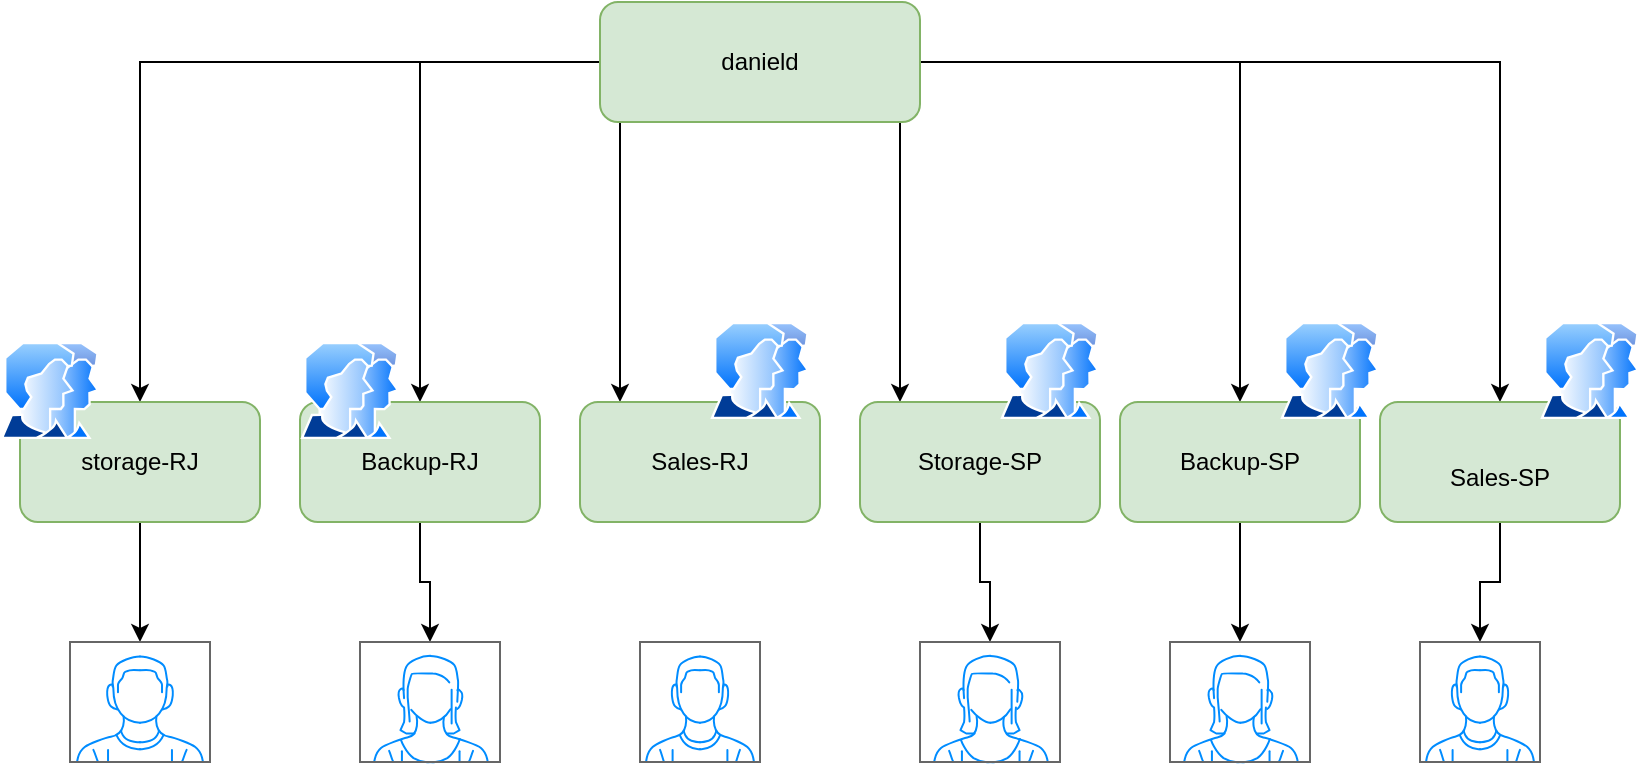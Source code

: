 <mxfile version="20.6.0" type="onedrive"><diagram id="MqiDzfjOcpDOGWUUiUZG"><mxGraphModel dx="1014" dy="529" grid="1" gridSize="10" guides="1" tooltips="1" connect="1" arrows="1" fold="1" page="1" pageScale="1" pageWidth="850" pageHeight="1100" math="0" shadow="0"><root><mxCell id="0"/><mxCell id="1" parent="0"/><mxCell id="gJ1Oej0hmdX66wz2hYvX-3" value="" style="edgeStyle=orthogonalEdgeStyle;rounded=0;orthogonalLoop=1;jettySize=auto;html=1;" edge="1" parent="1" source="gJ1Oej0hmdX66wz2hYvX-1" target="gJ1Oej0hmdX66wz2hYvX-2"><mxGeometry relative="1" as="geometry"/></mxCell><mxCell id="gJ1Oej0hmdX66wz2hYvX-8" value="" style="edgeStyle=orthogonalEdgeStyle;rounded=0;orthogonalLoop=1;jettySize=auto;html=1;" edge="1" parent="1" source="gJ1Oej0hmdX66wz2hYvX-1" target="gJ1Oej0hmdX66wz2hYvX-5"><mxGeometry relative="1" as="geometry"/></mxCell><mxCell id="gJ1Oej0hmdX66wz2hYvX-10" value="" style="edgeStyle=orthogonalEdgeStyle;rounded=0;orthogonalLoop=1;jettySize=auto;html=1;" edge="1" parent="1" source="gJ1Oej0hmdX66wz2hYvX-1" target="gJ1Oej0hmdX66wz2hYvX-9"><mxGeometry relative="1" as="geometry"><Array as="points"><mxPoint x="310" y="190"/><mxPoint x="310" y="190"/></Array></mxGeometry></mxCell><mxCell id="gJ1Oej0hmdX66wz2hYvX-12" value="" style="edgeStyle=orthogonalEdgeStyle;rounded=0;orthogonalLoop=1;jettySize=auto;html=1;" edge="1" parent="1" source="gJ1Oej0hmdX66wz2hYvX-1" target="gJ1Oej0hmdX66wz2hYvX-11"><mxGeometry relative="1" as="geometry"/></mxCell><mxCell id="gJ1Oej0hmdX66wz2hYvX-14" value="" style="edgeStyle=orthogonalEdgeStyle;rounded=0;orthogonalLoop=1;jettySize=auto;html=1;" edge="1" parent="1" source="gJ1Oej0hmdX66wz2hYvX-1" target="gJ1Oej0hmdX66wz2hYvX-13"><mxGeometry relative="1" as="geometry"/></mxCell><mxCell id="gJ1Oej0hmdX66wz2hYvX-17" value="" style="edgeStyle=orthogonalEdgeStyle;rounded=0;orthogonalLoop=1;jettySize=auto;html=1;" edge="1" parent="1" source="gJ1Oej0hmdX66wz2hYvX-1" target="gJ1Oej0hmdX66wz2hYvX-16"><mxGeometry relative="1" as="geometry"><Array as="points"><mxPoint x="450" y="180"/><mxPoint x="450" y="180"/></Array></mxGeometry></mxCell><mxCell id="gJ1Oej0hmdX66wz2hYvX-1" value="danield" style="rounded=1;whiteSpace=wrap;html=1;fillColor=#d5e8d4;strokeColor=#82b366;" vertex="1" parent="1"><mxGeometry x="300" y="40" width="160" height="60" as="geometry"/></mxCell><mxCell id="gJ1Oej0hmdX66wz2hYvX-21" value="" style="edgeStyle=orthogonalEdgeStyle;rounded=0;orthogonalLoop=1;jettySize=auto;html=1;" edge="1" parent="1" source="gJ1Oej0hmdX66wz2hYvX-2" target="gJ1Oej0hmdX66wz2hYvX-20"><mxGeometry relative="1" as="geometry"/></mxCell><mxCell id="gJ1Oej0hmdX66wz2hYvX-2" value="storage-RJ" style="whiteSpace=wrap;html=1;fillColor=#d5e8d4;strokeColor=#82b366;rounded=1;" vertex="1" parent="1"><mxGeometry x="10" y="240" width="120" height="60" as="geometry"/></mxCell><mxCell id="gJ1Oej0hmdX66wz2hYvX-23" value="" style="edgeStyle=orthogonalEdgeStyle;rounded=0;orthogonalLoop=1;jettySize=auto;html=1;" edge="1" parent="1" source="gJ1Oej0hmdX66wz2hYvX-5" target="gJ1Oej0hmdX66wz2hYvX-22"><mxGeometry relative="1" as="geometry"/></mxCell><mxCell id="gJ1Oej0hmdX66wz2hYvX-5" value="Backup-RJ" style="whiteSpace=wrap;html=1;fillColor=#d5e8d4;strokeColor=#82b366;rounded=1;" vertex="1" parent="1"><mxGeometry x="150" y="240" width="120" height="60" as="geometry"/></mxCell><mxCell id="gJ1Oej0hmdX66wz2hYvX-9" value="Sales-RJ" style="whiteSpace=wrap;html=1;fillColor=#d5e8d4;strokeColor=#82b366;rounded=1;" vertex="1" parent="1"><mxGeometry x="290" y="240" width="120" height="60" as="geometry"/></mxCell><mxCell id="gJ1Oej0hmdX66wz2hYvX-27" value="" style="edgeStyle=orthogonalEdgeStyle;rounded=0;orthogonalLoop=1;jettySize=auto;html=1;" edge="1" parent="1" source="gJ1Oej0hmdX66wz2hYvX-11" target="gJ1Oej0hmdX66wz2hYvX-26"><mxGeometry relative="1" as="geometry"/></mxCell><mxCell id="gJ1Oej0hmdX66wz2hYvX-11" value="Backup-SP" style="whiteSpace=wrap;html=1;fillColor=#d5e8d4;strokeColor=#82b366;rounded=1;" vertex="1" parent="1"><mxGeometry x="560" y="240" width="120" height="60" as="geometry"/></mxCell><mxCell id="gJ1Oej0hmdX66wz2hYvX-30" value="" style="edgeStyle=orthogonalEdgeStyle;rounded=0;orthogonalLoop=1;jettySize=auto;html=1;" edge="1" parent="1" source="gJ1Oej0hmdX66wz2hYvX-13" target="gJ1Oej0hmdX66wz2hYvX-29"><mxGeometry relative="1" as="geometry"/></mxCell><mxCell id="gJ1Oej0hmdX66wz2hYvX-13" value="&lt;br&gt;Sales-SP" style="whiteSpace=wrap;html=1;fillColor=#d5e8d4;strokeColor=#82b366;rounded=1;" vertex="1" parent="1"><mxGeometry x="690" y="240" width="120" height="60" as="geometry"/></mxCell><mxCell id="gJ1Oej0hmdX66wz2hYvX-28" value="" style="edgeStyle=orthogonalEdgeStyle;rounded=0;orthogonalLoop=1;jettySize=auto;html=1;" edge="1" parent="1" source="gJ1Oej0hmdX66wz2hYvX-16" target="gJ1Oej0hmdX66wz2hYvX-25"><mxGeometry relative="1" as="geometry"/></mxCell><mxCell id="gJ1Oej0hmdX66wz2hYvX-16" value="Storage-SP" style="whiteSpace=wrap;html=1;fillColor=#d5e8d4;strokeColor=#82b366;rounded=1;" vertex="1" parent="1"><mxGeometry x="430" y="240" width="120" height="60" as="geometry"/></mxCell><mxCell id="gJ1Oej0hmdX66wz2hYvX-20" value="" style="verticalLabelPosition=bottom;shadow=0;dashed=0;align=center;html=1;verticalAlign=top;strokeWidth=1;shape=mxgraph.mockup.containers.userMale;strokeColor=#666666;strokeColor2=#008cff;" vertex="1" parent="1"><mxGeometry x="35" y="360" width="70" height="60" as="geometry"/></mxCell><mxCell id="gJ1Oej0hmdX66wz2hYvX-22" value="" style="verticalLabelPosition=bottom;shadow=0;dashed=0;align=center;html=1;verticalAlign=top;strokeWidth=1;shape=mxgraph.mockup.containers.userFemale;strokeColor=#666666;strokeColor2=#008cff;" vertex="1" parent="1"><mxGeometry x="180" y="360" width="70" height="60" as="geometry"/></mxCell><mxCell id="gJ1Oej0hmdX66wz2hYvX-24" value="" style="verticalLabelPosition=bottom;shadow=0;dashed=0;align=center;html=1;verticalAlign=top;strokeWidth=1;shape=mxgraph.mockup.containers.userMale;strokeColor=#666666;strokeColor2=#008cff;" vertex="1" parent="1"><mxGeometry x="320" y="360" width="60" height="60" as="geometry"/></mxCell><mxCell id="gJ1Oej0hmdX66wz2hYvX-25" value="" style="verticalLabelPosition=bottom;shadow=0;dashed=0;align=center;html=1;verticalAlign=top;strokeWidth=1;shape=mxgraph.mockup.containers.userFemale;strokeColor=#666666;strokeColor2=#008cff;" vertex="1" parent="1"><mxGeometry x="460" y="360" width="70" height="60" as="geometry"/></mxCell><mxCell id="gJ1Oej0hmdX66wz2hYvX-26" value="" style="verticalLabelPosition=bottom;shadow=0;dashed=0;align=center;html=1;verticalAlign=top;strokeWidth=1;shape=mxgraph.mockup.containers.userFemale;strokeColor=#666666;strokeColor2=#008cff;" vertex="1" parent="1"><mxGeometry x="585" y="360" width="70" height="60" as="geometry"/></mxCell><mxCell id="gJ1Oej0hmdX66wz2hYvX-29" value="" style="verticalLabelPosition=bottom;shadow=0;dashed=0;align=center;html=1;verticalAlign=top;strokeWidth=1;shape=mxgraph.mockup.containers.userMale;strokeColor=#666666;strokeColor2=#008cff;" vertex="1" parent="1"><mxGeometry x="710" y="360" width="60" height="60" as="geometry"/></mxCell><mxCell id="gJ1Oej0hmdX66wz2hYvX-31" value="" style="aspect=fixed;perimeter=ellipsePerimeter;html=1;align=center;shadow=0;dashed=0;spacingTop=3;image;image=img/lib/active_directory/user_accounts.svg;" vertex="1" parent="1"><mxGeometry y="210" width="50" height="48.5" as="geometry"/></mxCell><mxCell id="gJ1Oej0hmdX66wz2hYvX-35" value="" style="aspect=fixed;perimeter=ellipsePerimeter;html=1;align=center;shadow=0;dashed=0;spacingTop=3;image;image=img/lib/active_directory/user_accounts.svg;" vertex="1" parent="1"><mxGeometry x="500" y="200" width="50" height="48.5" as="geometry"/></mxCell><mxCell id="gJ1Oej0hmdX66wz2hYvX-36" value="" style="aspect=fixed;perimeter=ellipsePerimeter;html=1;align=center;shadow=0;dashed=0;spacingTop=3;image;image=img/lib/active_directory/user_accounts.svg;" vertex="1" parent="1"><mxGeometry x="355" y="200" width="50" height="48.5" as="geometry"/></mxCell><mxCell id="gJ1Oej0hmdX66wz2hYvX-37" value="" style="aspect=fixed;perimeter=ellipsePerimeter;html=1;align=center;shadow=0;dashed=0;spacingTop=3;image;image=img/lib/active_directory/user_accounts.svg;" vertex="1" parent="1"><mxGeometry x="150" y="210" width="50" height="48.5" as="geometry"/></mxCell><mxCell id="gJ1Oej0hmdX66wz2hYvX-38" value="" style="aspect=fixed;perimeter=ellipsePerimeter;html=1;align=center;shadow=0;dashed=0;spacingTop=3;image;image=img/lib/active_directory/user_accounts.svg;" vertex="1" parent="1"><mxGeometry x="640" y="200" width="50" height="48.5" as="geometry"/></mxCell><mxCell id="gJ1Oej0hmdX66wz2hYvX-39" value="" style="aspect=fixed;perimeter=ellipsePerimeter;html=1;align=center;shadow=0;dashed=0;spacingTop=3;image;image=img/lib/active_directory/user_accounts.svg;" vertex="1" parent="1"><mxGeometry x="770" y="200" width="50" height="48.5" as="geometry"/></mxCell></root></mxGraphModel></diagram></mxfile>
